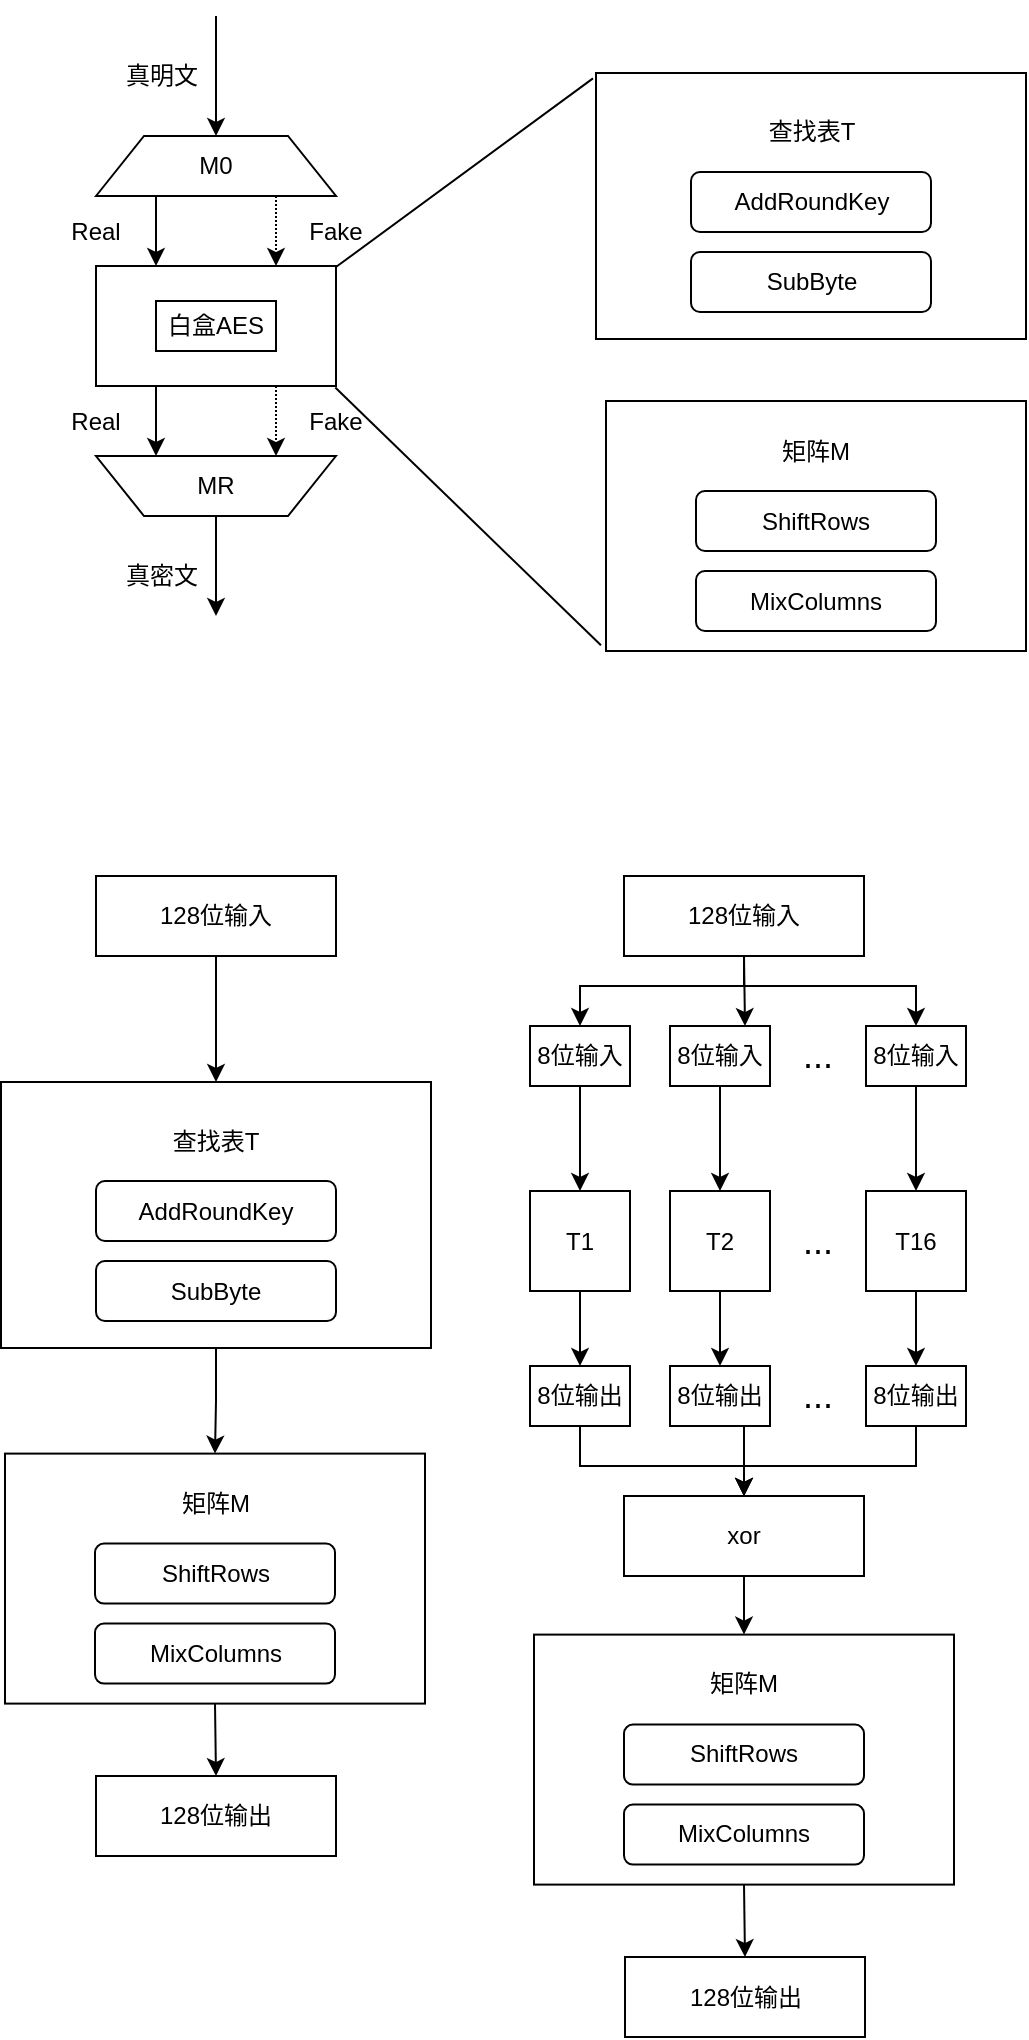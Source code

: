<mxfile version="10.7.3" type="github"><diagram id="0dRQYv_F5uyMYDGNfTmp" name="Page-1"><mxGraphModel dx="1010" dy="620" grid="1" gridSize="10" guides="1" tooltips="1" connect="1" arrows="1" fold="1" page="1" pageScale="1" pageWidth="827" pageHeight="1169" math="0" shadow="0"><root><mxCell id="0"/><mxCell id="1" parent="0"/><mxCell id="oYDCeMC35sl-nhu6kf63-6" value="" style="rounded=0;whiteSpace=wrap;html=1;" vertex="1" parent="1"><mxGeometry x="630" y="628.5" width="215" height="133" as="geometry"/></mxCell><mxCell id="oYDCeMC35sl-nhu6kf63-4" value="" style="rounded=0;whiteSpace=wrap;html=1;" vertex="1" parent="1"><mxGeometry x="635" y="792.5" width="210" height="125" as="geometry"/></mxCell><mxCell id="oYDCeMC35sl-nhu6kf63-1" value="AddRoundKey" style="rounded=1;whiteSpace=wrap;html=1;" vertex="1" parent="1"><mxGeometry x="677.5" y="678" width="120" height="30" as="geometry"/></mxCell><mxCell id="oYDCeMC35sl-nhu6kf63-2" value="SubByte" style="rounded=1;whiteSpace=wrap;html=1;" vertex="1" parent="1"><mxGeometry x="677.5" y="718" width="120" height="30" as="geometry"/></mxCell><mxCell id="oYDCeMC35sl-nhu6kf63-5" value="查找表T" style="text;html=1;strokeColor=none;fillColor=none;align=center;verticalAlign=middle;whiteSpace=wrap;rounded=0;" vertex="1" parent="1"><mxGeometry x="707.5" y="648" width="60" height="20" as="geometry"/></mxCell><mxCell id="oYDCeMC35sl-nhu6kf63-7" value="ShiftRows" style="rounded=1;whiteSpace=wrap;html=1;" vertex="1" parent="1"><mxGeometry x="680" y="837.5" width="120" height="30" as="geometry"/></mxCell><mxCell id="oYDCeMC35sl-nhu6kf63-8" value="MixColumns" style="rounded=1;whiteSpace=wrap;html=1;" vertex="1" parent="1"><mxGeometry x="680" y="877.5" width="120" height="30" as="geometry"/></mxCell><mxCell id="oYDCeMC35sl-nhu6kf63-9" value="矩阵M" style="text;html=1;strokeColor=none;fillColor=none;align=center;verticalAlign=middle;whiteSpace=wrap;rounded=0;" vertex="1" parent="1"><mxGeometry x="710" y="807.5" width="60" height="20" as="geometry"/></mxCell><mxCell id="oYDCeMC35sl-nhu6kf63-22" style="edgeStyle=orthogonalEdgeStyle;rounded=0;orthogonalLoop=1;jettySize=auto;html=1;exitX=0.25;exitY=1;exitDx=0;exitDy=0;entryX=0.75;entryY=1;entryDx=0;entryDy=0;" edge="1" parent="1" source="oYDCeMC35sl-nhu6kf63-10" target="oYDCeMC35sl-nhu6kf63-16"><mxGeometry relative="1" as="geometry"/></mxCell><mxCell id="oYDCeMC35sl-nhu6kf63-23" style="edgeStyle=orthogonalEdgeStyle;rounded=0;orthogonalLoop=1;jettySize=auto;html=1;exitX=0.75;exitY=1;exitDx=0;exitDy=0;entryX=0.25;entryY=1;entryDx=0;entryDy=0;dashed=1;dashPattern=1 1;" edge="1" parent="1" source="oYDCeMC35sl-nhu6kf63-10" target="oYDCeMC35sl-nhu6kf63-16"><mxGeometry relative="1" as="geometry"/></mxCell><mxCell id="oYDCeMC35sl-nhu6kf63-10" value="" style="rounded=0;whiteSpace=wrap;html=1;" vertex="1" parent="1"><mxGeometry x="380" y="725" width="120" height="60" as="geometry"/></mxCell><mxCell id="oYDCeMC35sl-nhu6kf63-21" style="edgeStyle=orthogonalEdgeStyle;rounded=0;orthogonalLoop=1;jettySize=auto;html=1;exitX=0.75;exitY=1;exitDx=0;exitDy=0;entryX=0.75;entryY=0;entryDx=0;entryDy=0;dashed=1;dashPattern=1 1;" edge="1" parent="1" source="oYDCeMC35sl-nhu6kf63-15" target="oYDCeMC35sl-nhu6kf63-10"><mxGeometry relative="1" as="geometry"/></mxCell><mxCell id="oYDCeMC35sl-nhu6kf63-15" value="M0" style="shape=trapezoid;perimeter=trapezoidPerimeter;whiteSpace=wrap;html=1;" vertex="1" parent="1"><mxGeometry x="380" y="660" width="120" height="30" as="geometry"/></mxCell><mxCell id="oYDCeMC35sl-nhu6kf63-24" style="edgeStyle=orthogonalEdgeStyle;rounded=0;orthogonalLoop=1;jettySize=auto;html=1;exitX=0.5;exitY=0;exitDx=0;exitDy=0;" edge="1" parent="1" source="oYDCeMC35sl-nhu6kf63-16"><mxGeometry relative="1" as="geometry"><mxPoint x="440" y="900" as="targetPoint"/></mxGeometry></mxCell><mxCell id="oYDCeMC35sl-nhu6kf63-16" value="" style="shape=trapezoid;perimeter=trapezoidPerimeter;whiteSpace=wrap;html=1;rotation=180;" vertex="1" parent="1"><mxGeometry x="380" y="820" width="120" height="30" as="geometry"/></mxCell><mxCell id="oYDCeMC35sl-nhu6kf63-17" value="MR" style="text;html=1;strokeColor=none;fillColor=none;align=center;verticalAlign=middle;whiteSpace=wrap;rounded=0;" vertex="1" parent="1"><mxGeometry x="420" y="825" width="40" height="20" as="geometry"/></mxCell><mxCell id="oYDCeMC35sl-nhu6kf63-19" value="" style="endArrow=classic;html=1;entryX=0.5;entryY=0;entryDx=0;entryDy=0;" edge="1" parent="1" target="oYDCeMC35sl-nhu6kf63-15"><mxGeometry width="50" height="50" relative="1" as="geometry"><mxPoint x="440" y="600" as="sourcePoint"/><mxPoint x="320" y="870" as="targetPoint"/></mxGeometry></mxCell><mxCell id="oYDCeMC35sl-nhu6kf63-20" value="" style="endArrow=classic;html=1;entryX=0.25;entryY=0;entryDx=0;entryDy=0;exitX=0.25;exitY=1;exitDx=0;exitDy=0;" edge="1" parent="1" source="oYDCeMC35sl-nhu6kf63-15" target="oYDCeMC35sl-nhu6kf63-10"><mxGeometry width="50" height="50" relative="1" as="geometry"><mxPoint x="240" y="780" as="sourcePoint"/><mxPoint x="290" y="730" as="targetPoint"/></mxGeometry></mxCell><mxCell id="oYDCeMC35sl-nhu6kf63-25" value="Real" style="text;html=1;strokeColor=none;fillColor=none;align=center;verticalAlign=middle;whiteSpace=wrap;rounded=0;" vertex="1" parent="1"><mxGeometry x="360" y="697.5" width="40" height="20" as="geometry"/></mxCell><mxCell id="oYDCeMC35sl-nhu6kf63-26" value="Fake" style="text;html=1;strokeColor=none;fillColor=none;align=center;verticalAlign=middle;whiteSpace=wrap;rounded=0;" vertex="1" parent="1"><mxGeometry x="480" y="698" width="40" height="20" as="geometry"/></mxCell><mxCell id="oYDCeMC35sl-nhu6kf63-27" value="真明文" style="text;html=1;strokeColor=none;fillColor=none;align=center;verticalAlign=middle;whiteSpace=wrap;rounded=0;" vertex="1" parent="1"><mxGeometry x="393" y="620" width="40" height="20" as="geometry"/></mxCell><mxCell id="oYDCeMC35sl-nhu6kf63-29" value="白盒AES" style="rounded=0;whiteSpace=wrap;html=1;" vertex="1" parent="1"><mxGeometry x="410" y="742.5" width="60" height="25" as="geometry"/></mxCell><mxCell id="oYDCeMC35sl-nhu6kf63-30" value="Real" style="text;html=1;strokeColor=none;fillColor=none;align=center;verticalAlign=middle;whiteSpace=wrap;rounded=0;" vertex="1" parent="1"><mxGeometry x="360" y="792.5" width="40" height="20" as="geometry"/></mxCell><mxCell id="oYDCeMC35sl-nhu6kf63-31" value="Fake" style="text;html=1;strokeColor=none;fillColor=none;align=center;verticalAlign=middle;whiteSpace=wrap;rounded=0;" vertex="1" parent="1"><mxGeometry x="480" y="792.5" width="40" height="20" as="geometry"/></mxCell><mxCell id="oYDCeMC35sl-nhu6kf63-32" value="真密文" style="text;html=1;strokeColor=none;fillColor=none;align=center;verticalAlign=middle;whiteSpace=wrap;rounded=0;" vertex="1" parent="1"><mxGeometry x="393" y="870" width="40" height="20" as="geometry"/></mxCell><mxCell id="oYDCeMC35sl-nhu6kf63-34" value="" style="endArrow=none;html=1;exitX=0.997;exitY=0.013;exitDx=0;exitDy=0;exitPerimeter=0;entryX=-0.007;entryY=0.02;entryDx=0;entryDy=0;entryPerimeter=0;" edge="1" parent="1" source="oYDCeMC35sl-nhu6kf63-10" target="oYDCeMC35sl-nhu6kf63-6"><mxGeometry width="50" height="50" relative="1" as="geometry"><mxPoint x="520" y="732.5" as="sourcePoint"/><mxPoint x="627" y="588" as="targetPoint"/></mxGeometry></mxCell><mxCell id="oYDCeMC35sl-nhu6kf63-35" value="" style="endArrow=none;html=1;exitX=0.997;exitY=1.013;exitDx=0;exitDy=0;exitPerimeter=0;entryX=-0.012;entryY=0.977;entryDx=0;entryDy=0;entryPerimeter=0;" edge="1" parent="1" source="oYDCeMC35sl-nhu6kf63-10" target="oYDCeMC35sl-nhu6kf63-4"><mxGeometry width="50" height="50" relative="1" as="geometry"><mxPoint x="502" y="802.5" as="sourcePoint"/><mxPoint x="630" y="910" as="targetPoint"/></mxGeometry></mxCell><mxCell id="oYDCeMC35sl-nhu6kf63-84" style="edgeStyle=orthogonalEdgeStyle;rounded=0;orthogonalLoop=1;jettySize=auto;html=1;exitX=0.5;exitY=1;exitDx=0;exitDy=0;entryX=0.5;entryY=0;entryDx=0;entryDy=0;" edge="1" parent="1" source="oYDCeMC35sl-nhu6kf63-36" target="oYDCeMC35sl-nhu6kf63-77"><mxGeometry relative="1" as="geometry"/></mxCell><mxCell id="oYDCeMC35sl-nhu6kf63-36" value="" style="rounded=0;whiteSpace=wrap;html=1;" vertex="1" parent="1"><mxGeometry x="332.5" y="1133" width="215" height="133" as="geometry"/></mxCell><mxCell id="oYDCeMC35sl-nhu6kf63-37" value="AddRoundKey" style="rounded=1;whiteSpace=wrap;html=1;" vertex="1" parent="1"><mxGeometry x="380" y="1182.5" width="120" height="30" as="geometry"/></mxCell><mxCell id="oYDCeMC35sl-nhu6kf63-38" value="SubByte" style="rounded=1;whiteSpace=wrap;html=1;" vertex="1" parent="1"><mxGeometry x="380" y="1222.5" width="120" height="30" as="geometry"/></mxCell><mxCell id="oYDCeMC35sl-nhu6kf63-39" value="查找表T" style="text;html=1;strokeColor=none;fillColor=none;align=center;verticalAlign=middle;whiteSpace=wrap;rounded=0;" vertex="1" parent="1"><mxGeometry x="410" y="1152.5" width="60" height="20" as="geometry"/></mxCell><mxCell id="oYDCeMC35sl-nhu6kf63-67" style="edgeStyle=orthogonalEdgeStyle;rounded=0;orthogonalLoop=1;jettySize=auto;html=1;exitX=0.5;exitY=1;exitDx=0;exitDy=0;entryX=0.5;entryY=0;entryDx=0;entryDy=0;" edge="1" parent="1" source="oYDCeMC35sl-nhu6kf63-40" target="oYDCeMC35sl-nhu6kf63-63"><mxGeometry relative="1" as="geometry"/></mxCell><mxCell id="oYDCeMC35sl-nhu6kf63-40" value="T1" style="rounded=0;whiteSpace=wrap;html=1;" vertex="1" parent="1"><mxGeometry x="597" y="1187.5" width="50" height="50" as="geometry"/></mxCell><mxCell id="oYDCeMC35sl-nhu6kf63-68" style="edgeStyle=orthogonalEdgeStyle;rounded=0;orthogonalLoop=1;jettySize=auto;html=1;exitX=0.5;exitY=1;exitDx=0;exitDy=0;entryX=0.5;entryY=0;entryDx=0;entryDy=0;" edge="1" parent="1" source="oYDCeMC35sl-nhu6kf63-41" target="oYDCeMC35sl-nhu6kf63-64"><mxGeometry relative="1" as="geometry"/></mxCell><mxCell id="oYDCeMC35sl-nhu6kf63-41" value="T2" style="rounded=0;whiteSpace=wrap;html=1;" vertex="1" parent="1"><mxGeometry x="667" y="1187.5" width="50" height="50" as="geometry"/></mxCell><mxCell id="oYDCeMC35sl-nhu6kf63-69" style="edgeStyle=orthogonalEdgeStyle;rounded=0;orthogonalLoop=1;jettySize=auto;html=1;exitX=0.5;exitY=1;exitDx=0;exitDy=0;entryX=0.5;entryY=0;entryDx=0;entryDy=0;" edge="1" parent="1" source="oYDCeMC35sl-nhu6kf63-42" target="oYDCeMC35sl-nhu6kf63-65"><mxGeometry relative="1" as="geometry"/></mxCell><mxCell id="oYDCeMC35sl-nhu6kf63-42" value="T16" style="rounded=0;whiteSpace=wrap;html=1;" vertex="1" parent="1"><mxGeometry x="765" y="1187.5" width="50" height="50" as="geometry"/></mxCell><mxCell id="oYDCeMC35sl-nhu6kf63-43" value="&lt;font style=&quot;font-size: 18px&quot;&gt;...&lt;/font&gt;" style="text;html=1;strokeColor=none;fillColor=none;align=center;verticalAlign=middle;whiteSpace=wrap;rounded=0;" vertex="1" parent="1"><mxGeometry x="725" y="1202.5" width="32" height="20" as="geometry"/></mxCell><mxCell id="oYDCeMC35sl-nhu6kf63-46" style="edgeStyle=orthogonalEdgeStyle;rounded=0;orthogonalLoop=1;jettySize=auto;html=1;exitX=0.5;exitY=1;exitDx=0;exitDy=0;entryX=0.5;entryY=0;entryDx=0;entryDy=0;" edge="1" parent="1" source="oYDCeMC35sl-nhu6kf63-45" target="oYDCeMC35sl-nhu6kf63-36"><mxGeometry relative="1" as="geometry"/></mxCell><mxCell id="oYDCeMC35sl-nhu6kf63-45" value="128位输入" style="rounded=0;whiteSpace=wrap;html=1;" vertex="1" parent="1"><mxGeometry x="380" y="1030" width="120" height="40" as="geometry"/></mxCell><mxCell id="oYDCeMC35sl-nhu6kf63-56" style="edgeStyle=orthogonalEdgeStyle;rounded=0;orthogonalLoop=1;jettySize=auto;html=1;exitX=0.5;exitY=1;exitDx=0;exitDy=0;entryX=0.5;entryY=0;entryDx=0;entryDy=0;" edge="1" parent="1" source="oYDCeMC35sl-nhu6kf63-49" target="oYDCeMC35sl-nhu6kf63-51"><mxGeometry relative="1" as="geometry"><Array as="points"><mxPoint x="704" y="1085"/><mxPoint x="622" y="1085"/></Array></mxGeometry></mxCell><mxCell id="oYDCeMC35sl-nhu6kf63-58" style="edgeStyle=orthogonalEdgeStyle;rounded=0;orthogonalLoop=1;jettySize=auto;html=1;exitX=0.5;exitY=1;exitDx=0;exitDy=0;entryX=0.5;entryY=0;entryDx=0;entryDy=0;" edge="1" parent="1" source="oYDCeMC35sl-nhu6kf63-49" target="oYDCeMC35sl-nhu6kf63-53"><mxGeometry relative="1" as="geometry"><Array as="points"><mxPoint x="704" y="1085"/><mxPoint x="790" y="1085"/></Array></mxGeometry></mxCell><mxCell id="oYDCeMC35sl-nhu6kf63-59" style="edgeStyle=orthogonalEdgeStyle;rounded=0;orthogonalLoop=1;jettySize=auto;html=1;exitX=0.5;exitY=1;exitDx=0;exitDy=0;entryX=0.75;entryY=0;entryDx=0;entryDy=0;" edge="1" parent="1" source="oYDCeMC35sl-nhu6kf63-49" target="oYDCeMC35sl-nhu6kf63-52"><mxGeometry relative="1" as="geometry"/></mxCell><mxCell id="oYDCeMC35sl-nhu6kf63-49" value="128位输入" style="rounded=0;whiteSpace=wrap;html=1;" vertex="1" parent="1"><mxGeometry x="644" y="1030" width="120" height="40" as="geometry"/></mxCell><mxCell id="oYDCeMC35sl-nhu6kf63-60" style="edgeStyle=orthogonalEdgeStyle;rounded=0;orthogonalLoop=1;jettySize=auto;html=1;exitX=0.5;exitY=1;exitDx=0;exitDy=0;entryX=0.5;entryY=0;entryDx=0;entryDy=0;" edge="1" parent="1" source="oYDCeMC35sl-nhu6kf63-51" target="oYDCeMC35sl-nhu6kf63-40"><mxGeometry relative="1" as="geometry"/></mxCell><mxCell id="oYDCeMC35sl-nhu6kf63-51" value="8位输入" style="rounded=0;whiteSpace=wrap;html=1;" vertex="1" parent="1"><mxGeometry x="597" y="1105" width="50" height="30" as="geometry"/></mxCell><mxCell id="oYDCeMC35sl-nhu6kf63-61" style="edgeStyle=orthogonalEdgeStyle;rounded=0;orthogonalLoop=1;jettySize=auto;html=1;exitX=0.5;exitY=1;exitDx=0;exitDy=0;entryX=0.5;entryY=0;entryDx=0;entryDy=0;" edge="1" parent="1" source="oYDCeMC35sl-nhu6kf63-52" target="oYDCeMC35sl-nhu6kf63-41"><mxGeometry relative="1" as="geometry"/></mxCell><mxCell id="oYDCeMC35sl-nhu6kf63-52" value="8位输入" style="rounded=0;whiteSpace=wrap;html=1;" vertex="1" parent="1"><mxGeometry x="667" y="1105" width="50" height="30" as="geometry"/></mxCell><mxCell id="oYDCeMC35sl-nhu6kf63-62" style="edgeStyle=orthogonalEdgeStyle;rounded=0;orthogonalLoop=1;jettySize=auto;html=1;exitX=0.5;exitY=1;exitDx=0;exitDy=0;entryX=0.5;entryY=0;entryDx=0;entryDy=0;" edge="1" parent="1" source="oYDCeMC35sl-nhu6kf63-53" target="oYDCeMC35sl-nhu6kf63-42"><mxGeometry relative="1" as="geometry"/></mxCell><mxCell id="oYDCeMC35sl-nhu6kf63-53" value="8位输入" style="rounded=0;whiteSpace=wrap;html=1;" vertex="1" parent="1"><mxGeometry x="765" y="1105" width="50" height="30" as="geometry"/></mxCell><mxCell id="oYDCeMC35sl-nhu6kf63-54" value="&lt;font style=&quot;font-size: 18px&quot;&gt;...&lt;/font&gt;" style="text;html=1;strokeColor=none;fillColor=none;align=center;verticalAlign=middle;whiteSpace=wrap;rounded=0;" vertex="1" parent="1"><mxGeometry x="725" y="1110" width="32" height="20" as="geometry"/></mxCell><mxCell id="oYDCeMC35sl-nhu6kf63-71" style="edgeStyle=orthogonalEdgeStyle;rounded=0;orthogonalLoop=1;jettySize=auto;html=1;exitX=0.5;exitY=1;exitDx=0;exitDy=0;entryX=0.5;entryY=0;entryDx=0;entryDy=0;" edge="1" parent="1" source="oYDCeMC35sl-nhu6kf63-63" target="oYDCeMC35sl-nhu6kf63-70"><mxGeometry relative="1" as="geometry"><Array as="points"><mxPoint x="622" y="1325"/><mxPoint x="704" y="1325"/></Array></mxGeometry></mxCell><mxCell id="oYDCeMC35sl-nhu6kf63-63" value="8位输出" style="rounded=0;whiteSpace=wrap;html=1;" vertex="1" parent="1"><mxGeometry x="597" y="1275" width="50" height="30" as="geometry"/></mxCell><mxCell id="oYDCeMC35sl-nhu6kf63-74" style="edgeStyle=orthogonalEdgeStyle;rounded=0;orthogonalLoop=1;jettySize=auto;html=1;exitX=0.5;exitY=1;exitDx=0;exitDy=0;entryX=0.5;entryY=0;entryDx=0;entryDy=0;" edge="1" parent="1" source="oYDCeMC35sl-nhu6kf63-64" target="oYDCeMC35sl-nhu6kf63-70"><mxGeometry relative="1" as="geometry"/></mxCell><mxCell id="oYDCeMC35sl-nhu6kf63-64" value="8位输出" style="rounded=0;whiteSpace=wrap;html=1;" vertex="1" parent="1"><mxGeometry x="667" y="1275" width="50" height="30" as="geometry"/></mxCell><mxCell id="oYDCeMC35sl-nhu6kf63-75" style="edgeStyle=orthogonalEdgeStyle;rounded=0;orthogonalLoop=1;jettySize=auto;html=1;exitX=0.5;exitY=1;exitDx=0;exitDy=0;entryX=0.5;entryY=0;entryDx=0;entryDy=0;" edge="1" parent="1" source="oYDCeMC35sl-nhu6kf63-65" target="oYDCeMC35sl-nhu6kf63-70"><mxGeometry relative="1" as="geometry"><Array as="points"><mxPoint x="790" y="1325"/><mxPoint x="704" y="1325"/></Array></mxGeometry></mxCell><mxCell id="oYDCeMC35sl-nhu6kf63-65" value="8位输出" style="rounded=0;whiteSpace=wrap;html=1;" vertex="1" parent="1"><mxGeometry x="765" y="1275" width="50" height="30" as="geometry"/></mxCell><mxCell id="oYDCeMC35sl-nhu6kf63-66" value="&lt;font style=&quot;font-size: 18px&quot;&gt;...&lt;/font&gt;" style="text;html=1;strokeColor=none;fillColor=none;align=center;verticalAlign=middle;whiteSpace=wrap;rounded=0;" vertex="1" parent="1"><mxGeometry x="725" y="1280" width="32" height="20" as="geometry"/></mxCell><mxCell id="oYDCeMC35sl-nhu6kf63-93" style="edgeStyle=orthogonalEdgeStyle;rounded=0;orthogonalLoop=1;jettySize=auto;html=1;exitX=0.5;exitY=1;exitDx=0;exitDy=0;entryX=0.5;entryY=0;entryDx=0;entryDy=0;" edge="1" parent="1" source="oYDCeMC35sl-nhu6kf63-70" target="oYDCeMC35sl-nhu6kf63-88"><mxGeometry relative="1" as="geometry"/></mxCell><mxCell id="oYDCeMC35sl-nhu6kf63-70" value="xor" style="rounded=0;whiteSpace=wrap;html=1;" vertex="1" parent="1"><mxGeometry x="644" y="1340" width="120" height="40" as="geometry"/></mxCell><mxCell id="oYDCeMC35sl-nhu6kf63-86" style="edgeStyle=orthogonalEdgeStyle;rounded=0;orthogonalLoop=1;jettySize=auto;html=1;exitX=0.5;exitY=1;exitDx=0;exitDy=0;entryX=0.5;entryY=0;entryDx=0;entryDy=0;" edge="1" parent="1" source="oYDCeMC35sl-nhu6kf63-77" target="oYDCeMC35sl-nhu6kf63-85"><mxGeometry relative="1" as="geometry"/></mxCell><mxCell id="oYDCeMC35sl-nhu6kf63-77" value="" style="rounded=0;whiteSpace=wrap;html=1;" vertex="1" parent="1"><mxGeometry x="334.5" y="1318.8" width="210" height="125" as="geometry"/></mxCell><mxCell id="oYDCeMC35sl-nhu6kf63-78" value="ShiftRows" style="rounded=1;whiteSpace=wrap;html=1;" vertex="1" parent="1"><mxGeometry x="379.5" y="1363.8" width="120" height="30" as="geometry"/></mxCell><mxCell id="oYDCeMC35sl-nhu6kf63-79" value="MixColumns" style="rounded=1;whiteSpace=wrap;html=1;" vertex="1" parent="1"><mxGeometry x="379.5" y="1403.8" width="120" height="30" as="geometry"/></mxCell><mxCell id="oYDCeMC35sl-nhu6kf63-80" value="矩阵M" style="text;html=1;strokeColor=none;fillColor=none;align=center;verticalAlign=middle;whiteSpace=wrap;rounded=0;" vertex="1" parent="1"><mxGeometry x="409.5" y="1333.8" width="60" height="20" as="geometry"/></mxCell><mxCell id="oYDCeMC35sl-nhu6kf63-85" value="128位输出" style="rounded=0;whiteSpace=wrap;html=1;" vertex="1" parent="1"><mxGeometry x="380" y="1480" width="120" height="40" as="geometry"/></mxCell><mxCell id="oYDCeMC35sl-nhu6kf63-87" style="edgeStyle=orthogonalEdgeStyle;rounded=0;orthogonalLoop=1;jettySize=auto;html=1;exitX=0.5;exitY=1;exitDx=0;exitDy=0;entryX=0.5;entryY=0;entryDx=0;entryDy=0;" edge="1" parent="1" source="oYDCeMC35sl-nhu6kf63-88" target="oYDCeMC35sl-nhu6kf63-92"><mxGeometry relative="1" as="geometry"/></mxCell><mxCell id="oYDCeMC35sl-nhu6kf63-88" value="" style="rounded=0;whiteSpace=wrap;html=1;" vertex="1" parent="1"><mxGeometry x="599" y="1409.3" width="210" height="125" as="geometry"/></mxCell><mxCell id="oYDCeMC35sl-nhu6kf63-89" value="ShiftRows" style="rounded=1;whiteSpace=wrap;html=1;" vertex="1" parent="1"><mxGeometry x="644" y="1454.3" width="120" height="30" as="geometry"/></mxCell><mxCell id="oYDCeMC35sl-nhu6kf63-90" value="MixColumns" style="rounded=1;whiteSpace=wrap;html=1;" vertex="1" parent="1"><mxGeometry x="644" y="1494.3" width="120" height="30" as="geometry"/></mxCell><mxCell id="oYDCeMC35sl-nhu6kf63-91" value="矩阵M" style="text;html=1;strokeColor=none;fillColor=none;align=center;verticalAlign=middle;whiteSpace=wrap;rounded=0;" vertex="1" parent="1"><mxGeometry x="674" y="1424.3" width="60" height="20" as="geometry"/></mxCell><mxCell id="oYDCeMC35sl-nhu6kf63-92" value="128位输出" style="rounded=0;whiteSpace=wrap;html=1;" vertex="1" parent="1"><mxGeometry x="644.5" y="1570.5" width="120" height="40" as="geometry"/></mxCell></root></mxGraphModel></diagram></mxfile>